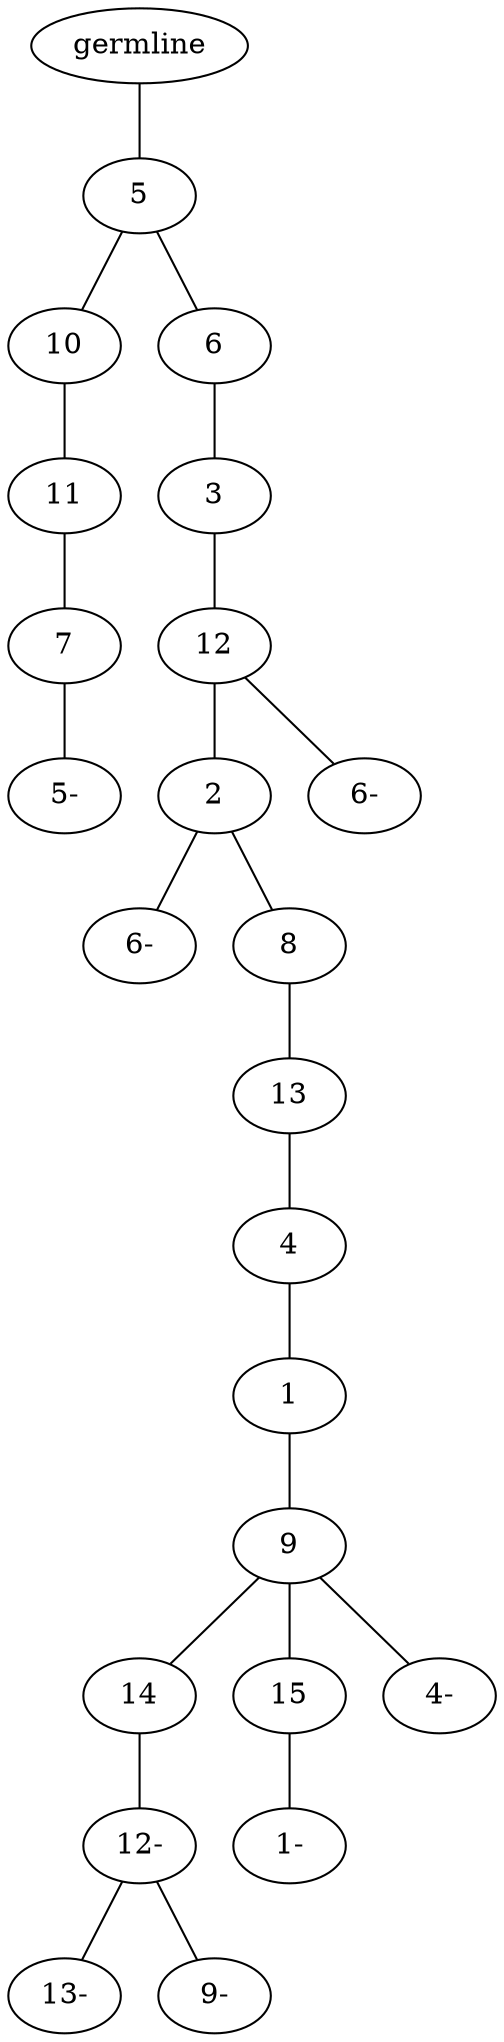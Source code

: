 graph tree {
    "139848601453040" [label="germline"];
    "139848601575632" [label="5"];
    "139848601578944" [label="10"];
    "139848601577984" [label="11"];
    "139848601578176" [label="7"];
    "139848600128912" [label="5-"];
    "139848601575872" [label="6"];
    "139848600125600" [label="3"];
    "139848605226368" [label="12"];
    "139848605226224" [label="2"];
    "139848605228960" [label="6-"];
    "139848606445920" [label="8"];
    "139848606449376" [label="13"];
    "139848606446688" [label="4"];
    "139848606448800" [label="1"];
    "139848606448224" [label="9"];
    "139848606447936" [label="14"];
    "139848606446880" [label="12-"];
    "139848606448416" [label="13-"];
    "139848606446592" [label="9-"];
    "139848606447072" [label="15"];
    "139848606446976" [label="1-"];
    "139848606447216" [label="4-"];
    "139848605225216" [label="6-"];
    "139848601453040" -- "139848601575632";
    "139848601575632" -- "139848601578944";
    "139848601575632" -- "139848601575872";
    "139848601578944" -- "139848601577984";
    "139848601577984" -- "139848601578176";
    "139848601578176" -- "139848600128912";
    "139848601575872" -- "139848600125600";
    "139848600125600" -- "139848605226368";
    "139848605226368" -- "139848605226224";
    "139848605226368" -- "139848605225216";
    "139848605226224" -- "139848605228960";
    "139848605226224" -- "139848606445920";
    "139848606445920" -- "139848606449376";
    "139848606449376" -- "139848606446688";
    "139848606446688" -- "139848606448800";
    "139848606448800" -- "139848606448224";
    "139848606448224" -- "139848606447936";
    "139848606448224" -- "139848606447072";
    "139848606448224" -- "139848606447216";
    "139848606447936" -- "139848606446880";
    "139848606446880" -- "139848606448416";
    "139848606446880" -- "139848606446592";
    "139848606447072" -- "139848606446976";
}
